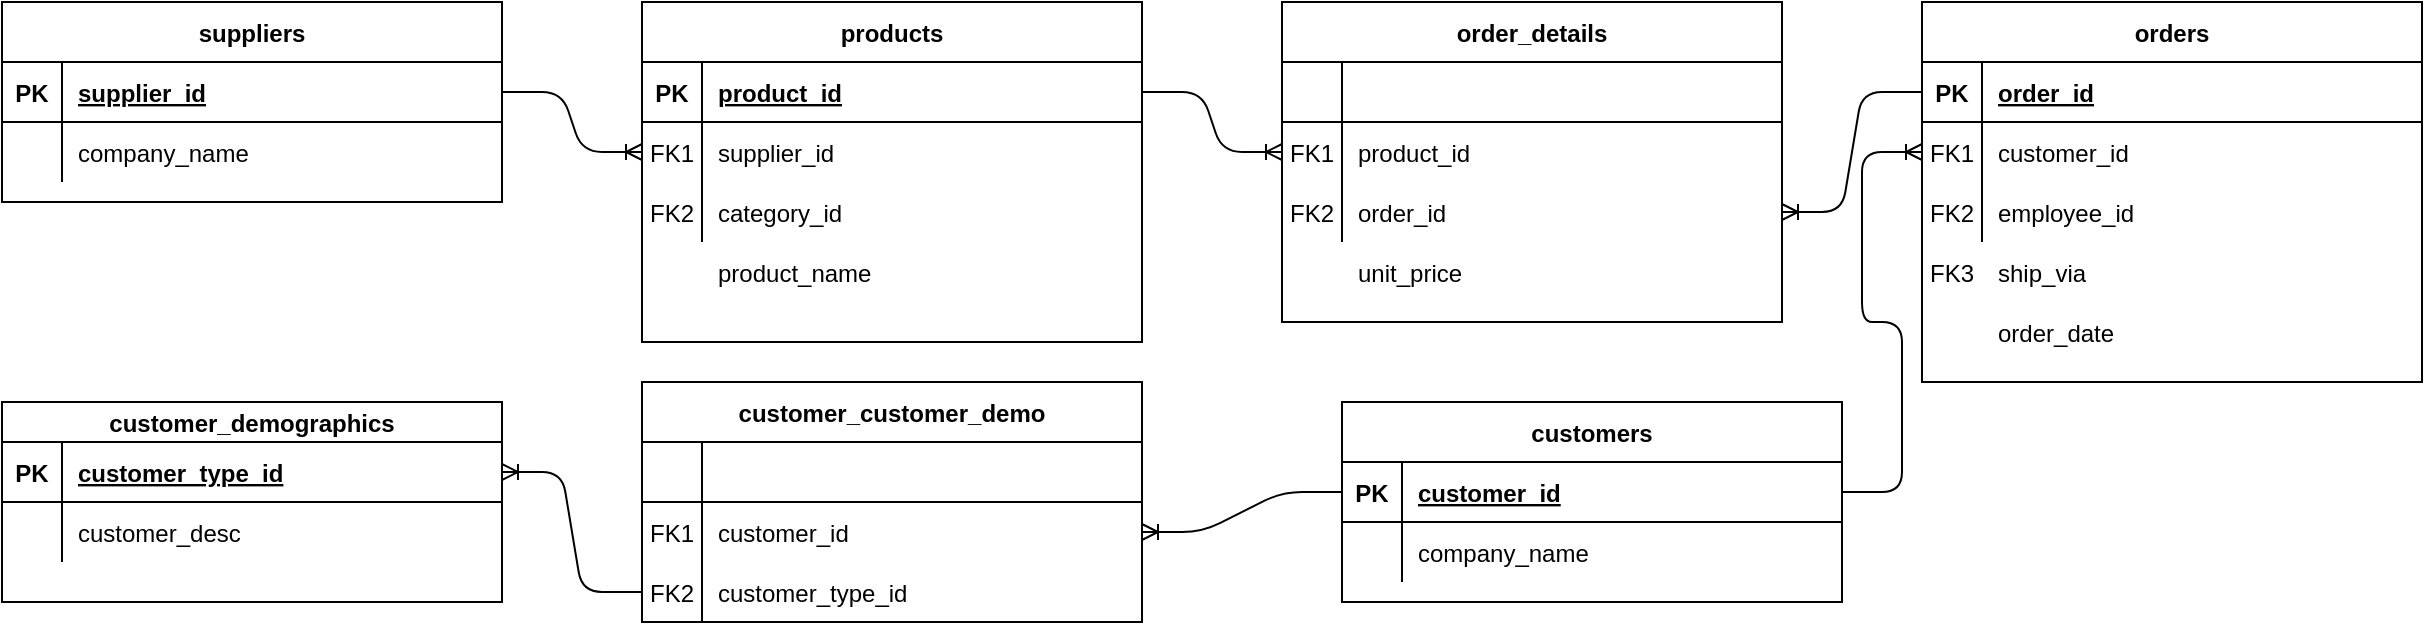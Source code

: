 <mxfile version="14.9.1" type="device"><diagram id="R2lEEEUBdFMjLlhIrx00" name="Page-1"><mxGraphModel dx="3406" dy="1000" grid="1" gridSize="10" guides="1" tooltips="1" connect="1" arrows="1" fold="1" page="1" pageScale="1" pageWidth="850" pageHeight="1400" math="0" shadow="0" extFonts="Permanent Marker^https://fonts.googleapis.com/css?family=Permanent+Marker"><root><mxCell id="0"/><mxCell id="1" parent="0"/><mxCell id="C-vyLk0tnHw3VtMMgP7b-2" value="suppliers" style="shape=table;startSize=30;container=1;collapsible=1;childLayout=tableLayout;fixedRows=1;rowLines=0;fontStyle=1;align=center;resizeLast=1;" parent="1" vertex="1"><mxGeometry x="-810" y="90" width="250" height="100" as="geometry"/></mxCell><mxCell id="C-vyLk0tnHw3VtMMgP7b-3" value="" style="shape=partialRectangle;collapsible=0;dropTarget=0;pointerEvents=0;fillColor=none;points=[[0,0.5],[1,0.5]];portConstraint=eastwest;top=0;left=0;right=0;bottom=1;" parent="C-vyLk0tnHw3VtMMgP7b-2" vertex="1"><mxGeometry y="30" width="250" height="30" as="geometry"/></mxCell><mxCell id="C-vyLk0tnHw3VtMMgP7b-4" value="PK" style="shape=partialRectangle;overflow=hidden;connectable=0;fillColor=none;top=0;left=0;bottom=0;right=0;fontStyle=1;" parent="C-vyLk0tnHw3VtMMgP7b-3" vertex="1"><mxGeometry width="30" height="30" as="geometry"/></mxCell><mxCell id="C-vyLk0tnHw3VtMMgP7b-5" value="supplier_id " style="shape=partialRectangle;overflow=hidden;connectable=0;fillColor=none;top=0;left=0;bottom=0;right=0;align=left;spacingLeft=6;fontStyle=5;" parent="C-vyLk0tnHw3VtMMgP7b-3" vertex="1"><mxGeometry x="30" width="220" height="30" as="geometry"/></mxCell><mxCell id="C-vyLk0tnHw3VtMMgP7b-6" value="" style="shape=partialRectangle;collapsible=0;dropTarget=0;pointerEvents=0;fillColor=none;points=[[0,0.5],[1,0.5]];portConstraint=eastwest;top=0;left=0;right=0;bottom=0;" parent="C-vyLk0tnHw3VtMMgP7b-2" vertex="1"><mxGeometry y="60" width="250" height="30" as="geometry"/></mxCell><mxCell id="C-vyLk0tnHw3VtMMgP7b-7" value="" style="shape=partialRectangle;overflow=hidden;connectable=0;fillColor=none;top=0;left=0;bottom=0;right=0;" parent="C-vyLk0tnHw3VtMMgP7b-6" vertex="1"><mxGeometry width="30" height="30" as="geometry"/></mxCell><mxCell id="C-vyLk0tnHw3VtMMgP7b-8" value="company_name" style="shape=partialRectangle;overflow=hidden;connectable=0;fillColor=none;top=0;left=0;bottom=0;right=0;align=left;spacingLeft=6;" parent="C-vyLk0tnHw3VtMMgP7b-6" vertex="1"><mxGeometry x="30" width="220" height="30" as="geometry"/></mxCell><mxCell id="0u672QZ9mN_47oC1XGkG-21" value="customers" style="shape=table;startSize=30;container=1;collapsible=1;childLayout=tableLayout;fixedRows=1;rowLines=0;fontStyle=1;align=center;resizeLast=1;" parent="1" vertex="1"><mxGeometry x="-140" y="290" width="250" height="100" as="geometry"/></mxCell><mxCell id="0u672QZ9mN_47oC1XGkG-22" value="" style="shape=partialRectangle;collapsible=0;dropTarget=0;pointerEvents=0;fillColor=none;points=[[0,0.5],[1,0.5]];portConstraint=eastwest;top=0;left=0;right=0;bottom=1;" parent="0u672QZ9mN_47oC1XGkG-21" vertex="1"><mxGeometry y="30" width="250" height="30" as="geometry"/></mxCell><mxCell id="0u672QZ9mN_47oC1XGkG-23" value="PK" style="shape=partialRectangle;overflow=hidden;connectable=0;fillColor=none;top=0;left=0;bottom=0;right=0;fontStyle=1;" parent="0u672QZ9mN_47oC1XGkG-22" vertex="1"><mxGeometry width="30" height="30" as="geometry"/></mxCell><mxCell id="0u672QZ9mN_47oC1XGkG-24" value="customer_id " style="shape=partialRectangle;overflow=hidden;connectable=0;fillColor=none;top=0;left=0;bottom=0;right=0;align=left;spacingLeft=6;fontStyle=5;" parent="0u672QZ9mN_47oC1XGkG-22" vertex="1"><mxGeometry x="30" width="220" height="30" as="geometry"/></mxCell><mxCell id="0u672QZ9mN_47oC1XGkG-25" value="" style="shape=partialRectangle;collapsible=0;dropTarget=0;pointerEvents=0;fillColor=none;points=[[0,0.5],[1,0.5]];portConstraint=eastwest;top=0;left=0;right=0;bottom=0;" parent="0u672QZ9mN_47oC1XGkG-21" vertex="1"><mxGeometry y="60" width="250" height="30" as="geometry"/></mxCell><mxCell id="0u672QZ9mN_47oC1XGkG-26" value="" style="shape=partialRectangle;overflow=hidden;connectable=0;fillColor=none;top=0;left=0;bottom=0;right=0;" parent="0u672QZ9mN_47oC1XGkG-25" vertex="1"><mxGeometry width="30" height="30" as="geometry"/></mxCell><mxCell id="0u672QZ9mN_47oC1XGkG-27" value="company_name" style="shape=partialRectangle;overflow=hidden;connectable=0;fillColor=none;top=0;left=0;bottom=0;right=0;align=left;spacingLeft=6;" parent="0u672QZ9mN_47oC1XGkG-25" vertex="1"><mxGeometry x="30" width="220" height="30" as="geometry"/></mxCell><mxCell id="0u672QZ9mN_47oC1XGkG-98" value="" style="edgeStyle=entityRelationEdgeStyle;fontSize=12;html=1;endArrow=ERoneToMany;entryX=0;entryY=0.5;entryDx=0;entryDy=0;exitX=1;exitY=0.5;exitDx=0;exitDy=0;exitPerimeter=0;" parent="1" source="C-vyLk0tnHw3VtMMgP7b-3" target="0u672QZ9mN_47oC1XGkG-55" edge="1"><mxGeometry width="100" height="100" relative="1" as="geometry"><mxPoint x="380" y="190" as="sourcePoint"/><mxPoint x="320" y="320" as="targetPoint"/></mxGeometry></mxCell><mxCell id="0u672QZ9mN_47oC1XGkG-99" value="" style="edgeStyle=entityRelationEdgeStyle;fontSize=12;html=1;endArrow=ERoneToMany;entryX=0;entryY=0.5;entryDx=0;entryDy=0;exitX=1;exitY=0.5;exitDx=0;exitDy=0;" parent="1" source="0u672QZ9mN_47oC1XGkG-22" target="0u672QZ9mN_47oC1XGkG-65" edge="1"><mxGeometry width="100" height="100" relative="1" as="geometry"><mxPoint x="395" y="390" as="sourcePoint"/><mxPoint x="205" y="520" as="targetPoint"/></mxGeometry></mxCell><mxCell id="0bn7ZrVZRSDtxsBYb5DU-8" value="" style="edgeStyle=entityRelationEdgeStyle;fontSize=12;html=1;endArrow=ERoneToMany;entryX=0;entryY=0.5;entryDx=0;entryDy=0;exitX=1;exitY=0.5;exitDx=0;exitDy=0;" parent="1" source="0u672QZ9mN_47oC1XGkG-52" target="0u672QZ9mN_47oC1XGkG-45" edge="1"><mxGeometry width="100" height="100" relative="1" as="geometry"><mxPoint x="-110" y="380" as="sourcePoint"/><mxPoint x="-410" y="260" as="targetPoint"/></mxGeometry></mxCell><mxCell id="0bn7ZrVZRSDtxsBYb5DU-10" value="" style="edgeStyle=entityRelationEdgeStyle;fontSize=12;html=1;endArrow=ERoneToMany;entryX=1;entryY=0.5;entryDx=0;entryDy=0;exitX=0;exitY=0.5;exitDx=0;exitDy=0;" parent="1" source="0u672QZ9mN_47oC1XGkG-62" target="0u672QZ9mN_47oC1XGkG-48" edge="1"><mxGeometry width="100" height="100" relative="1" as="geometry"><mxPoint x="270" y="470" as="sourcePoint"/><mxPoint x="395" y="560" as="targetPoint"/></mxGeometry></mxCell><mxCell id="0bn7ZrVZRSDtxsBYb5DU-26" value="" style="group" parent="1" vertex="1" connectable="0"><mxGeometry x="-490" y="90" width="250" height="170" as="geometry"/></mxCell><mxCell id="0u672QZ9mN_47oC1XGkG-51" value="products" style="shape=table;startSize=30;container=1;collapsible=1;childLayout=tableLayout;fixedRows=1;rowLines=0;fontStyle=1;align=center;resizeLast=1;" parent="0bn7ZrVZRSDtxsBYb5DU-26" vertex="1"><mxGeometry width="250" height="170" as="geometry"/></mxCell><mxCell id="0u672QZ9mN_47oC1XGkG-52" value="" style="shape=partialRectangle;collapsible=0;dropTarget=0;pointerEvents=0;fillColor=none;points=[[0,0.5],[1,0.5]];portConstraint=eastwest;top=0;left=0;right=0;bottom=1;" parent="0u672QZ9mN_47oC1XGkG-51" vertex="1"><mxGeometry y="30" width="250" height="30" as="geometry"/></mxCell><mxCell id="0u672QZ9mN_47oC1XGkG-53" value="PK" style="shape=partialRectangle;overflow=hidden;connectable=0;fillColor=none;top=0;left=0;bottom=0;right=0;fontStyle=1;" parent="0u672QZ9mN_47oC1XGkG-52" vertex="1"><mxGeometry width="30" height="30" as="geometry"/></mxCell><mxCell id="0u672QZ9mN_47oC1XGkG-54" value="product_id " style="shape=partialRectangle;overflow=hidden;connectable=0;fillColor=none;top=0;left=0;bottom=0;right=0;align=left;spacingLeft=6;fontStyle=5;" parent="0u672QZ9mN_47oC1XGkG-52" vertex="1"><mxGeometry x="30" width="220" height="30" as="geometry"/></mxCell><mxCell id="0u672QZ9mN_47oC1XGkG-55" value="" style="shape=partialRectangle;collapsible=0;dropTarget=0;pointerEvents=0;fillColor=none;points=[[0,0.5],[1,0.5]];portConstraint=eastwest;top=0;left=0;right=0;bottom=0;" parent="0u672QZ9mN_47oC1XGkG-51" vertex="1"><mxGeometry y="60" width="250" height="30" as="geometry"/></mxCell><mxCell id="0u672QZ9mN_47oC1XGkG-56" value="FK1" style="shape=partialRectangle;overflow=hidden;connectable=0;fillColor=none;top=0;left=0;bottom=0;right=0;" parent="0u672QZ9mN_47oC1XGkG-55" vertex="1"><mxGeometry width="30" height="30" as="geometry"/></mxCell><mxCell id="0u672QZ9mN_47oC1XGkG-57" value="supplier_id" style="shape=partialRectangle;overflow=hidden;connectable=0;fillColor=none;top=0;left=0;bottom=0;right=0;align=left;spacingLeft=6;" parent="0u672QZ9mN_47oC1XGkG-55" vertex="1"><mxGeometry x="30" width="220" height="30" as="geometry"/></mxCell><mxCell id="0u672QZ9mN_47oC1XGkG-58" value="" style="shape=partialRectangle;collapsible=0;dropTarget=0;pointerEvents=0;fillColor=none;points=[[0,0.5],[1,0.5]];portConstraint=eastwest;top=0;left=0;right=0;bottom=0;" parent="0u672QZ9mN_47oC1XGkG-51" vertex="1"><mxGeometry y="90" width="250" height="30" as="geometry"/></mxCell><mxCell id="0u672QZ9mN_47oC1XGkG-59" value="FK2" style="shape=partialRectangle;overflow=hidden;connectable=0;fillColor=none;top=0;left=0;bottom=0;right=0;" parent="0u672QZ9mN_47oC1XGkG-58" vertex="1"><mxGeometry width="30" height="30" as="geometry"/></mxCell><mxCell id="0u672QZ9mN_47oC1XGkG-60" value="category_id" style="shape=partialRectangle;overflow=hidden;connectable=0;fillColor=none;top=0;left=0;bottom=0;right=0;align=left;spacingLeft=6;" parent="0u672QZ9mN_47oC1XGkG-58" vertex="1"><mxGeometry x="30" width="220" height="30" as="geometry"/></mxCell><mxCell id="0bn7ZrVZRSDtxsBYb5DU-23" value="" style="shape=partialRectangle;collapsible=0;dropTarget=0;pointerEvents=0;fillColor=none;points=[[0,0.5],[1,0.5]];portConstraint=eastwest;top=0;left=0;right=0;bottom=0;" parent="0bn7ZrVZRSDtxsBYb5DU-26" vertex="1"><mxGeometry y="120" width="250" height="30" as="geometry"/></mxCell><mxCell id="0bn7ZrVZRSDtxsBYb5DU-24" value="" style="shape=partialRectangle;overflow=hidden;connectable=0;fillColor=none;top=0;left=0;bottom=0;right=0;" parent="0bn7ZrVZRSDtxsBYb5DU-23" vertex="1"><mxGeometry width="30" height="30" as="geometry"/></mxCell><mxCell id="0bn7ZrVZRSDtxsBYb5DU-25" value="product_name" style="shape=partialRectangle;overflow=hidden;connectable=0;fillColor=none;top=0;left=0;bottom=0;right=0;align=left;spacingLeft=6;" parent="0bn7ZrVZRSDtxsBYb5DU-23" vertex="1"><mxGeometry x="30" width="220" height="30" as="geometry"/></mxCell><mxCell id="0bn7ZrVZRSDtxsBYb5DU-29" value="" style="group" parent="1" vertex="1" connectable="0"><mxGeometry x="150" y="90" width="250" height="190" as="geometry"/></mxCell><mxCell id="0u672QZ9mN_47oC1XGkG-76" value="" style="group" parent="0bn7ZrVZRSDtxsBYb5DU-29" vertex="1" connectable="0"><mxGeometry width="250" height="190" as="geometry"/></mxCell><mxCell id="0u672QZ9mN_47oC1XGkG-61" value="orders" style="shape=table;startSize=30;container=1;collapsible=1;childLayout=tableLayout;fixedRows=1;rowLines=0;fontStyle=1;align=center;resizeLast=1;" parent="0u672QZ9mN_47oC1XGkG-76" vertex="1"><mxGeometry width="250" height="190" as="geometry"/></mxCell><mxCell id="0u672QZ9mN_47oC1XGkG-62" value="" style="shape=partialRectangle;collapsible=0;dropTarget=0;pointerEvents=0;fillColor=none;points=[[0,0.5],[1,0.5]];portConstraint=eastwest;top=0;left=0;right=0;bottom=1;" parent="0u672QZ9mN_47oC1XGkG-61" vertex="1"><mxGeometry y="30" width="250" height="30" as="geometry"/></mxCell><mxCell id="0u672QZ9mN_47oC1XGkG-63" value="PK" style="shape=partialRectangle;overflow=hidden;connectable=0;fillColor=none;top=0;left=0;bottom=0;right=0;fontStyle=1;" parent="0u672QZ9mN_47oC1XGkG-62" vertex="1"><mxGeometry width="30" height="30" as="geometry"/></mxCell><mxCell id="0u672QZ9mN_47oC1XGkG-64" value="order_id " style="shape=partialRectangle;overflow=hidden;connectable=0;fillColor=none;top=0;left=0;bottom=0;right=0;align=left;spacingLeft=6;fontStyle=5;" parent="0u672QZ9mN_47oC1XGkG-62" vertex="1"><mxGeometry x="30" width="220" height="30" as="geometry"/></mxCell><mxCell id="0u672QZ9mN_47oC1XGkG-65" value="" style="shape=partialRectangle;collapsible=0;dropTarget=0;pointerEvents=0;fillColor=none;points=[[0,0.5],[1,0.5]];portConstraint=eastwest;top=0;left=0;right=0;bottom=0;" parent="0u672QZ9mN_47oC1XGkG-61" vertex="1"><mxGeometry y="60" width="250" height="30" as="geometry"/></mxCell><mxCell id="0u672QZ9mN_47oC1XGkG-66" value="FK1" style="shape=partialRectangle;overflow=hidden;connectable=0;fillColor=none;top=0;left=0;bottom=0;right=0;" parent="0u672QZ9mN_47oC1XGkG-65" vertex="1"><mxGeometry width="30" height="30" as="geometry"/></mxCell><mxCell id="0u672QZ9mN_47oC1XGkG-67" value="customer_id" style="shape=partialRectangle;overflow=hidden;connectable=0;fillColor=none;top=0;left=0;bottom=0;right=0;align=left;spacingLeft=6;" parent="0u672QZ9mN_47oC1XGkG-65" vertex="1"><mxGeometry x="30" width="220" height="30" as="geometry"/></mxCell><mxCell id="0u672QZ9mN_47oC1XGkG-68" value="" style="shape=partialRectangle;collapsible=0;dropTarget=0;pointerEvents=0;fillColor=none;points=[[0,0.5],[1,0.5]];portConstraint=eastwest;top=0;left=0;right=0;bottom=0;" parent="0u672QZ9mN_47oC1XGkG-61" vertex="1"><mxGeometry y="90" width="250" height="30" as="geometry"/></mxCell><mxCell id="0u672QZ9mN_47oC1XGkG-69" value="FK2" style="shape=partialRectangle;overflow=hidden;connectable=0;fillColor=none;top=0;left=0;bottom=0;right=0;" parent="0u672QZ9mN_47oC1XGkG-68" vertex="1"><mxGeometry width="30" height="30" as="geometry"/></mxCell><mxCell id="0u672QZ9mN_47oC1XGkG-70" value="employee_id" style="shape=partialRectangle;overflow=hidden;connectable=0;fillColor=none;top=0;left=0;bottom=0;right=0;align=left;spacingLeft=6;" parent="0u672QZ9mN_47oC1XGkG-68" vertex="1"><mxGeometry x="30" width="220" height="30" as="geometry"/></mxCell><mxCell id="0u672QZ9mN_47oC1XGkG-74" value="FK3" style="shape=partialRectangle;overflow=hidden;connectable=0;fillColor=none;top=0;left=0;bottom=0;right=0;" parent="0u672QZ9mN_47oC1XGkG-76" vertex="1"><mxGeometry y="120" width="30" height="30" as="geometry"/></mxCell><mxCell id="0u672QZ9mN_47oC1XGkG-75" value="ship_via" style="shape=partialRectangle;overflow=hidden;connectable=0;fillColor=none;top=0;left=0;bottom=0;right=0;align=left;spacingLeft=6;" parent="0u672QZ9mN_47oC1XGkG-76" vertex="1"><mxGeometry x="30" y="120" width="210" height="30" as="geometry"/></mxCell><mxCell id="0bn7ZrVZRSDtxsBYb5DU-28" value="order_date" style="shape=partialRectangle;overflow=hidden;connectable=0;fillColor=none;top=0;left=0;bottom=0;right=0;align=left;spacingLeft=6;" parent="0bn7ZrVZRSDtxsBYb5DU-29" vertex="1"><mxGeometry x="30" y="150" width="210" height="30" as="geometry"/></mxCell><mxCell id="0bn7ZrVZRSDtxsBYb5DU-31" value="" style="group" parent="1" vertex="1" connectable="0"><mxGeometry x="-170" y="90" width="250" height="160" as="geometry"/></mxCell><mxCell id="0u672QZ9mN_47oC1XGkG-41" value="order_details" style="shape=table;startSize=30;container=1;collapsible=1;childLayout=tableLayout;fixedRows=1;rowLines=0;fontStyle=1;align=center;resizeLast=1;" parent="0bn7ZrVZRSDtxsBYb5DU-31" vertex="1"><mxGeometry width="250" height="160" as="geometry"/></mxCell><mxCell id="0u672QZ9mN_47oC1XGkG-42" value="" style="shape=partialRectangle;collapsible=0;dropTarget=0;pointerEvents=0;fillColor=none;points=[[0,0.5],[1,0.5]];portConstraint=eastwest;top=0;left=0;right=0;bottom=1;" parent="0u672QZ9mN_47oC1XGkG-41" vertex="1"><mxGeometry y="30" width="250" height="30" as="geometry"/></mxCell><mxCell id="0u672QZ9mN_47oC1XGkG-43" value="" style="shape=partialRectangle;overflow=hidden;connectable=0;fillColor=none;top=0;left=0;bottom=0;right=0;fontStyle=1;" parent="0u672QZ9mN_47oC1XGkG-42" vertex="1"><mxGeometry width="30" height="30" as="geometry"/></mxCell><mxCell id="0u672QZ9mN_47oC1XGkG-44" value="" style="shape=partialRectangle;overflow=hidden;connectable=0;fillColor=none;top=0;left=0;bottom=0;right=0;align=left;spacingLeft=6;fontStyle=5;" parent="0u672QZ9mN_47oC1XGkG-42" vertex="1"><mxGeometry x="30" width="220" height="30" as="geometry"/></mxCell><mxCell id="0u672QZ9mN_47oC1XGkG-45" value="" style="shape=partialRectangle;collapsible=0;dropTarget=0;pointerEvents=0;fillColor=none;points=[[0,0.5],[1,0.5]];portConstraint=eastwest;top=0;left=0;right=0;bottom=0;" parent="0u672QZ9mN_47oC1XGkG-41" vertex="1"><mxGeometry y="60" width="250" height="30" as="geometry"/></mxCell><mxCell id="0u672QZ9mN_47oC1XGkG-46" value="FK1" style="shape=partialRectangle;overflow=hidden;connectable=0;fillColor=none;top=0;left=0;bottom=0;right=0;" parent="0u672QZ9mN_47oC1XGkG-45" vertex="1"><mxGeometry width="30" height="30" as="geometry"/></mxCell><mxCell id="0u672QZ9mN_47oC1XGkG-47" value="product_id" style="shape=partialRectangle;overflow=hidden;connectable=0;fillColor=none;top=0;left=0;bottom=0;right=0;align=left;spacingLeft=6;" parent="0u672QZ9mN_47oC1XGkG-45" vertex="1"><mxGeometry x="30" width="220" height="30" as="geometry"/></mxCell><mxCell id="0u672QZ9mN_47oC1XGkG-48" value="" style="shape=partialRectangle;collapsible=0;dropTarget=0;pointerEvents=0;fillColor=none;points=[[0,0.5],[1,0.5]];portConstraint=eastwest;top=0;left=0;right=0;bottom=0;" parent="0u672QZ9mN_47oC1XGkG-41" vertex="1"><mxGeometry y="90" width="250" height="30" as="geometry"/></mxCell><mxCell id="0u672QZ9mN_47oC1XGkG-49" value="FK2" style="shape=partialRectangle;overflow=hidden;connectable=0;fillColor=none;top=0;left=0;bottom=0;right=0;" parent="0u672QZ9mN_47oC1XGkG-48" vertex="1"><mxGeometry width="30" height="30" as="geometry"/></mxCell><mxCell id="0u672QZ9mN_47oC1XGkG-50" value="order_id" style="shape=partialRectangle;overflow=hidden;connectable=0;fillColor=none;top=0;left=0;bottom=0;right=0;align=left;spacingLeft=6;" parent="0u672QZ9mN_47oC1XGkG-48" vertex="1"><mxGeometry x="30" width="220" height="30" as="geometry"/></mxCell><mxCell id="0bn7ZrVZRSDtxsBYb5DU-30" value="unit_price" style="shape=partialRectangle;overflow=hidden;connectable=0;fillColor=none;top=0;left=0;bottom=0;right=0;align=left;spacingLeft=6;" parent="0bn7ZrVZRSDtxsBYb5DU-31" vertex="1"><mxGeometry x="30" y="120" width="220" height="30" as="geometry"/></mxCell><mxCell id="-L_Dw6YqYi7RYUbybvHc-1" value="" style="group" parent="1" vertex="1" connectable="0"><mxGeometry x="-490" y="280" width="250" height="120" as="geometry"/></mxCell><mxCell id="-L_Dw6YqYi7RYUbybvHc-2" value="customer_customer_demo" style="shape=table;startSize=30;container=1;collapsible=1;childLayout=tableLayout;fixedRows=1;rowLines=0;fontStyle=1;align=center;resizeLast=1;" parent="-L_Dw6YqYi7RYUbybvHc-1" vertex="1"><mxGeometry width="250" height="120.0" as="geometry"/></mxCell><mxCell id="-L_Dw6YqYi7RYUbybvHc-3" value="" style="shape=partialRectangle;collapsible=0;dropTarget=0;pointerEvents=0;fillColor=none;points=[[0,0.5],[1,0.5]];portConstraint=eastwest;top=0;left=0;right=0;bottom=1;" parent="-L_Dw6YqYi7RYUbybvHc-2" vertex="1"><mxGeometry y="30" width="250" height="30" as="geometry"/></mxCell><mxCell id="-L_Dw6YqYi7RYUbybvHc-4" value="" style="shape=partialRectangle;overflow=hidden;connectable=0;fillColor=none;top=0;left=0;bottom=0;right=0;fontStyle=1;" parent="-L_Dw6YqYi7RYUbybvHc-3" vertex="1"><mxGeometry width="30" height="30" as="geometry"/></mxCell><mxCell id="-L_Dw6YqYi7RYUbybvHc-5" value="" style="shape=partialRectangle;overflow=hidden;connectable=0;fillColor=none;top=0;left=0;bottom=0;right=0;align=left;spacingLeft=6;fontStyle=5;" parent="-L_Dw6YqYi7RYUbybvHc-3" vertex="1"><mxGeometry x="30" width="220" height="30" as="geometry"/></mxCell><mxCell id="-L_Dw6YqYi7RYUbybvHc-6" value="" style="shape=partialRectangle;collapsible=0;dropTarget=0;pointerEvents=0;fillColor=none;points=[[0,0.5],[1,0.5]];portConstraint=eastwest;top=0;left=0;right=0;bottom=0;" parent="-L_Dw6YqYi7RYUbybvHc-2" vertex="1"><mxGeometry y="60" width="250" height="30" as="geometry"/></mxCell><mxCell id="-L_Dw6YqYi7RYUbybvHc-7" value="FK1" style="shape=partialRectangle;overflow=hidden;connectable=0;fillColor=none;top=0;left=0;bottom=0;right=0;" parent="-L_Dw6YqYi7RYUbybvHc-6" vertex="1"><mxGeometry width="30" height="30" as="geometry"/></mxCell><mxCell id="-L_Dw6YqYi7RYUbybvHc-8" value="customer_id" style="shape=partialRectangle;overflow=hidden;connectable=0;fillColor=none;top=0;left=0;bottom=0;right=0;align=left;spacingLeft=6;" parent="-L_Dw6YqYi7RYUbybvHc-6" vertex="1"><mxGeometry x="30" width="220" height="30" as="geometry"/></mxCell><mxCell id="-L_Dw6YqYi7RYUbybvHc-9" value="" style="shape=partialRectangle;collapsible=0;dropTarget=0;pointerEvents=0;fillColor=none;points=[[0,0.5],[1,0.5]];portConstraint=eastwest;top=0;left=0;right=0;bottom=0;" parent="-L_Dw6YqYi7RYUbybvHc-2" vertex="1"><mxGeometry y="90" width="250" height="30" as="geometry"/></mxCell><mxCell id="-L_Dw6YqYi7RYUbybvHc-10" value="FK2" style="shape=partialRectangle;overflow=hidden;connectable=0;fillColor=none;top=0;left=0;bottom=0;right=0;" parent="-L_Dw6YqYi7RYUbybvHc-9" vertex="1"><mxGeometry width="30" height="30" as="geometry"/></mxCell><mxCell id="-L_Dw6YqYi7RYUbybvHc-11" value="customer_type_id" style="shape=partialRectangle;overflow=hidden;connectable=0;fillColor=none;top=0;left=0;bottom=0;right=0;align=left;spacingLeft=6;" parent="-L_Dw6YqYi7RYUbybvHc-9" vertex="1"><mxGeometry x="30" width="220" height="30" as="geometry"/></mxCell><mxCell id="-L_Dw6YqYi7RYUbybvHc-31" value="" style="edgeStyle=entityRelationEdgeStyle;fontSize=12;html=1;endArrow=ERoneToMany;entryX=1;entryY=0.5;entryDx=0;entryDy=0;exitX=0;exitY=0.5;exitDx=0;exitDy=0;" parent="1" source="0u672QZ9mN_47oC1XGkG-22" target="-L_Dw6YqYi7RYUbybvHc-6" edge="1"><mxGeometry width="100" height="100" relative="1" as="geometry"><mxPoint x="490" y="800" as="sourcePoint"/><mxPoint x="270" y="700" as="targetPoint"/></mxGeometry></mxCell><mxCell id="-L_Dw6YqYi7RYUbybvHc-16" value="customer_demographics" style="shape=table;startSize=20;container=1;collapsible=1;childLayout=tableLayout;fixedRows=1;rowLines=0;fontStyle=1;align=center;resizeLast=1;" parent="1" vertex="1"><mxGeometry x="-810" y="290" width="250" height="100" as="geometry"/></mxCell><mxCell id="-L_Dw6YqYi7RYUbybvHc-17" value="" style="shape=partialRectangle;collapsible=0;dropTarget=0;pointerEvents=0;fillColor=none;points=[[0,0.5],[1,0.5]];portConstraint=eastwest;top=0;left=0;right=0;bottom=1;" parent="-L_Dw6YqYi7RYUbybvHc-16" vertex="1"><mxGeometry y="20" width="250" height="30" as="geometry"/></mxCell><mxCell id="-L_Dw6YqYi7RYUbybvHc-18" value="PK" style="shape=partialRectangle;overflow=hidden;connectable=0;fillColor=none;top=0;left=0;bottom=0;right=0;fontStyle=1;" parent="-L_Dw6YqYi7RYUbybvHc-17" vertex="1"><mxGeometry width="30" height="30" as="geometry"/></mxCell><mxCell id="-L_Dw6YqYi7RYUbybvHc-19" value="customer_type_id " style="shape=partialRectangle;overflow=hidden;connectable=0;fillColor=none;top=0;left=0;bottom=0;right=0;align=left;spacingLeft=6;fontStyle=5;" parent="-L_Dw6YqYi7RYUbybvHc-17" vertex="1"><mxGeometry x="30" width="220" height="30" as="geometry"/></mxCell><mxCell id="-L_Dw6YqYi7RYUbybvHc-20" value="" style="shape=partialRectangle;collapsible=0;dropTarget=0;pointerEvents=0;fillColor=none;points=[[0,0.5],[1,0.5]];portConstraint=eastwest;top=0;left=0;right=0;bottom=0;" parent="-L_Dw6YqYi7RYUbybvHc-16" vertex="1"><mxGeometry y="50" width="250" height="30" as="geometry"/></mxCell><mxCell id="-L_Dw6YqYi7RYUbybvHc-21" value="" style="shape=partialRectangle;overflow=hidden;connectable=0;fillColor=none;top=0;left=0;bottom=0;right=0;" parent="-L_Dw6YqYi7RYUbybvHc-20" vertex="1"><mxGeometry width="30" height="30" as="geometry"/></mxCell><mxCell id="-L_Dw6YqYi7RYUbybvHc-22" value="customer_desc" style="shape=partialRectangle;overflow=hidden;connectable=0;fillColor=none;top=0;left=0;bottom=0;right=0;align=left;spacingLeft=6;" parent="-L_Dw6YqYi7RYUbybvHc-20" vertex="1"><mxGeometry x="30" width="220" height="30" as="geometry"/></mxCell><mxCell id="lOJrB_x3Dk-GNBett6th-2" value="" style="edgeStyle=entityRelationEdgeStyle;fontSize=12;html=1;endArrow=ERoneToMany;entryX=1;entryY=0.5;entryDx=0;entryDy=0;exitX=0;exitY=0.5;exitDx=0;exitDy=0;" edge="1" parent="1" source="-L_Dw6YqYi7RYUbybvHc-9" target="-L_Dw6YqYi7RYUbybvHc-17"><mxGeometry width="100" height="100" relative="1" as="geometry"><mxPoint x="-455" y="500" as="sourcePoint"/><mxPoint x="-555" y="520" as="targetPoint"/></mxGeometry></mxCell></root></mxGraphModel></diagram></mxfile>